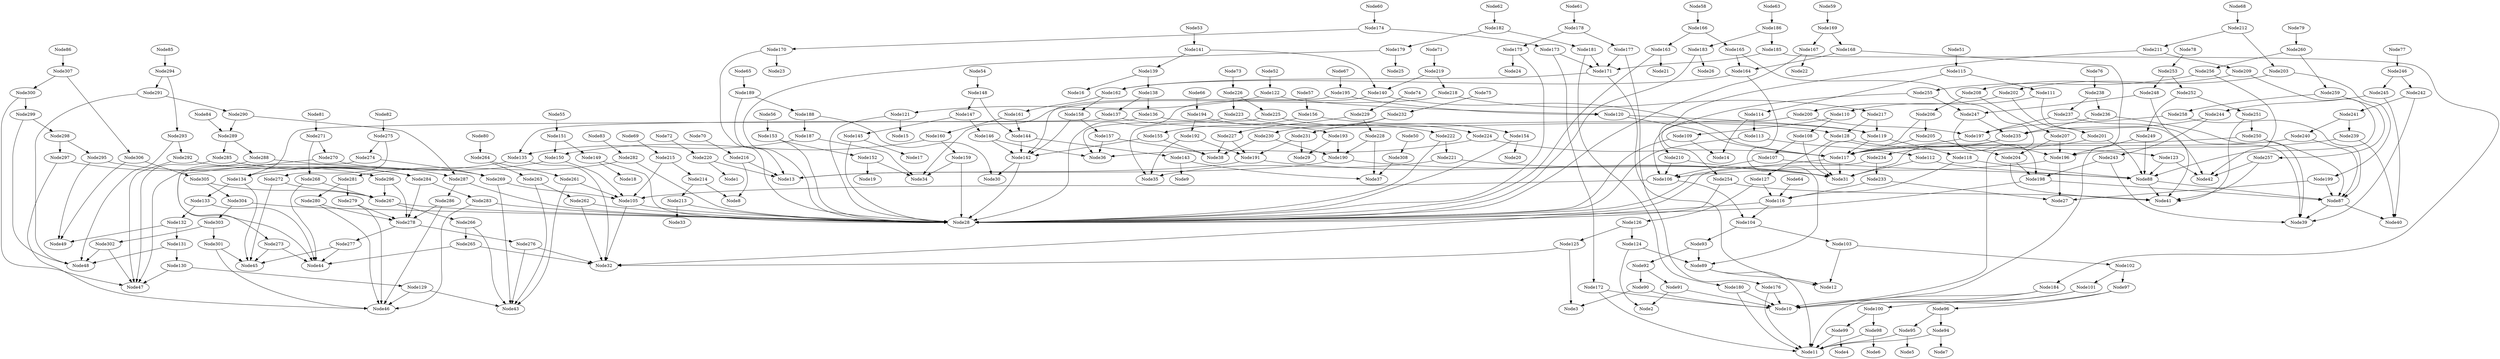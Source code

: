 # Network structure generated by ABC

digraph network {

Node50 -> Node308 [style = solid];
Node51 -> Node115 [style = solid];
Node52 -> Node122 [style = solid];
Node53 -> Node141 [style = solid];
Node54 -> Node148 [style = solid];
Node55 -> Node151 [style = solid];
Node56 -> Node153 [style = solid];
Node57 -> Node156 [style = solid];
Node58 -> Node166 [style = solid];
Node59 -> Node169 [style = solid];
Node60 -> Node174 [style = solid];
Node61 -> Node178 [style = solid];
Node62 -> Node182 [style = solid];
Node63 -> Node186 [style = solid];
Node64 -> Node116 [style = solid];
Node65 -> Node189 [style = solid];
Node66 -> Node194 [style = solid];
Node67 -> Node195 [style = solid];
Node68 -> Node212 [style = solid];
Node69 -> Node215 [style = solid];
Node70 -> Node216 [style = solid];
Node71 -> Node219 [style = solid];
Node72 -> Node220 [style = solid];
Node73 -> Node226 [style = solid];
Node74 -> Node229 [style = solid];
Node75 -> Node232 [style = solid];
Node76 -> Node238 [style = solid];
Node77 -> Node246 [style = solid];
Node78 -> Node253 [style = solid];
Node79 -> Node260 [style = solid];
Node80 -> Node264 [style = solid];
Node81 -> Node271 [style = solid];
Node82 -> Node275 [style = solid];
Node83 -> Node282 [style = solid];
Node84 -> Node289 [style = solid];
Node85 -> Node294 [style = solid];
Node86 -> Node307 [style = solid];
Node87 -> Node39 [style = solid];
Node87 -> Node40 [style = solid];
Node88 -> Node41 [style = solid];
Node88 -> Node87 [style = solid];
Node89 -> Node11 [style = solid];
Node89 -> Node12 [style = solid];
Node90 -> Node3 [style = solid];
Node90 -> Node10 [style = solid];
Node91 -> Node2 [style = solid];
Node91 -> Node10 [style = solid];
Node92 -> Node90 [style = solid];
Node92 -> Node91 [style = solid];
Node93 -> Node89 [style = solid];
Node93 -> Node92 [style = solid];
Node94 -> Node7 [style = solid];
Node94 -> Node11 [style = solid];
Node95 -> Node5 [style = solid];
Node95 -> Node11 [style = solid];
Node96 -> Node94 [style = solid];
Node96 -> Node95 [style = solid];
Node97 -> Node10 [style = solid];
Node97 -> Node96 [style = solid];
Node98 -> Node6 [style = solid];
Node98 -> Node11 [style = solid];
Node99 -> Node4 [style = solid];
Node99 -> Node11 [style = solid];
Node100 -> Node98 [style = solid];
Node100 -> Node99 [style = solid];
Node101 -> Node10 [style = solid];
Node101 -> Node100 [style = solid];
Node102 -> Node97 [style = solid];
Node102 -> Node101 [style = solid];
Node103 -> Node12 [style = solid];
Node103 -> Node102 [style = solid];
Node104 -> Node93 [style = solid];
Node104 -> Node103 [style = solid];
Node105 -> Node28 [style = solid];
Node105 -> Node32 [style = solid];
Node106 -> Node104 [style = solid];
Node106 -> Node105 [style = solid];
Node107 -> Node88 [style = solid];
Node107 -> Node106 [style = solid];
Node108 -> Node31 [style = solid];
Node108 -> Node107 [style = solid];
Node109 -> Node14 [style = solid];
Node109 -> Node28 [style = solid];
Node110 -> Node108 [style = solid];
Node110 -> Node109 [style = solid];
Node111 -> Node42 [style = solid];
Node111 -> Node110 [style = solid];
Node112 -> Node31 [style = solid];
Node112 -> Node88 [style = solid];
Node113 -> Node28 [style = solid];
Node113 -> Node112 [style = solid];
Node114 -> Node14 [style = solid];
Node114 -> Node113 [style = solid];
Node115 -> Node111 [style = solid];
Node115 -> Node114 [style = solid];
Node116 -> Node32 [style = solid];
Node116 -> Node104 [style = solid];
Node117 -> Node28 [style = solid];
Node117 -> Node31 [style = solid];
Node118 -> Node88 [style = solid];
Node118 -> Node116 [style = solid];
Node119 -> Node117 [style = solid];
Node119 -> Node118 [style = solid];
Node120 -> Node117 [style = solid];
Node120 -> Node119 [style = solid];
Node121 -> Node15 [style = solid];
Node121 -> Node28 [style = solid];
Node122 -> Node120 [style = solid];
Node122 -> Node121 [style = solid];
Node123 -> Node42 [style = solid];
Node123 -> Node88 [style = solid];
Node124 -> Node2 [style = solid];
Node124 -> Node89 [style = solid];
Node125 -> Node3 [style = solid];
Node125 -> Node32 [style = solid];
Node126 -> Node124 [style = solid];
Node126 -> Node125 [style = solid];
Node127 -> Node116 [style = solid];
Node127 -> Node126 [style = solid];
Node128 -> Node123 [style = solid];
Node128 -> Node127 [style = solid];
Node129 -> Node43 [style = solid];
Node129 -> Node46 [style = solid];
Node130 -> Node47 [style = solid];
Node130 -> Node129 [style = solid];
Node131 -> Node48 [style = solid];
Node131 -> Node130 [style = solid];
Node132 -> Node49 [style = solid];
Node132 -> Node131 [style = solid];
Node133 -> Node44 [style = solid];
Node133 -> Node132 [style = solid];
Node134 -> Node45 [style = solid];
Node134 -> Node133 [style = solid];
Node135 -> Node32 [style = solid];
Node135 -> Node134 [style = solid];
Node136 -> Node119 [style = solid];
Node136 -> Node135 [style = solid];
Node137 -> Node128 [style = solid];
Node137 -> Node134 [style = solid];
Node138 -> Node136 [style = solid];
Node138 -> Node137 [style = solid];
Node139 -> Node16 [style = solid];
Node139 -> Node138 [style = solid];
Node140 -> Node28 [style = solid];
Node140 -> Node117 [style = solid];
Node141 -> Node139 [style = solid];
Node141 -> Node140 [style = solid];
Node142 -> Node28 [style = solid];
Node142 -> Node30 [style = solid];
Node143 -> Node9 [style = solid];
Node143 -> Node37 [style = solid];
Node144 -> Node142 [style = solid];
Node144 -> Node143 [style = solid];
Node145 -> Node17 [style = solid];
Node145 -> Node28 [style = solid];
Node146 -> Node36 [style = solid];
Node146 -> Node142 [style = solid];
Node147 -> Node145 [style = solid];
Node147 -> Node146 [style = solid];
Node148 -> Node144 [style = solid];
Node148 -> Node147 [style = solid];
Node149 -> Node18 [style = solid];
Node149 -> Node28 [style = solid];
Node150 -> Node105 [style = solid];
Node150 -> Node134 [style = solid];
Node151 -> Node149 [style = solid];
Node151 -> Node150 [style = solid];
Node152 -> Node19 [style = solid];
Node152 -> Node34 [style = solid];
Node153 -> Node28 [style = solid];
Node153 -> Node152 [style = solid];
Node154 -> Node20 [style = solid];
Node154 -> Node28 [style = solid];
Node155 -> Node38 [style = solid];
Node155 -> Node142 [style = solid];
Node156 -> Node154 [style = solid];
Node156 -> Node155 [style = solid];
Node157 -> Node36 [style = solid];
Node157 -> Node38 [style = solid];
Node158 -> Node142 [style = solid];
Node158 -> Node157 [style = solid];
Node159 -> Node28 [style = solid];
Node159 -> Node34 [style = solid];
Node160 -> Node150 [style = solid];
Node160 -> Node159 [style = solid];
Node161 -> Node144 [style = solid];
Node161 -> Node160 [style = solid];
Node162 -> Node158 [style = solid];
Node162 -> Node161 [style = solid];
Node163 -> Node21 [style = solid];
Node163 -> Node28 [style = solid];
Node164 -> Node89 [style = solid];
Node164 -> Node162 [style = solid];
Node165 -> Node10 [style = solid];
Node165 -> Node164 [style = solid];
Node166 -> Node163 [style = solid];
Node166 -> Node165 [style = solid];
Node167 -> Node22 [style = solid];
Node167 -> Node28 [style = solid];
Node168 -> Node10 [style = solid];
Node168 -> Node164 [style = solid];
Node169 -> Node167 [style = solid];
Node169 -> Node168 [style = solid];
Node170 -> Node23 [style = solid];
Node170 -> Node28 [style = solid];
Node171 -> Node12 [style = solid];
Node171 -> Node162 [style = solid];
Node172 -> Node10 [style = solid];
Node172 -> Node11 [style = solid];
Node173 -> Node171 [style = solid];
Node173 -> Node172 [style = solid];
Node174 -> Node170 [style = solid];
Node174 -> Node173 [style = solid];
Node175 -> Node24 [style = solid];
Node175 -> Node28 [style = solid];
Node176 -> Node10 [style = solid];
Node176 -> Node11 [style = solid];
Node177 -> Node171 [style = solid];
Node177 -> Node176 [style = solid];
Node178 -> Node175 [style = solid];
Node178 -> Node177 [style = solid];
Node179 -> Node25 [style = solid];
Node179 -> Node28 [style = solid];
Node180 -> Node10 [style = solid];
Node180 -> Node11 [style = solid];
Node181 -> Node171 [style = solid];
Node181 -> Node180 [style = solid];
Node182 -> Node179 [style = solid];
Node182 -> Node181 [style = solid];
Node183 -> Node26 [style = solid];
Node183 -> Node28 [style = solid];
Node184 -> Node10 [style = solid];
Node184 -> Node11 [style = solid];
Node185 -> Node171 [style = solid];
Node185 -> Node184 [style = solid];
Node186 -> Node183 [style = solid];
Node186 -> Node185 [style = solid];
Node187 -> Node34 [style = solid];
Node187 -> Node135 [style = solid];
Node188 -> Node30 [style = solid];
Node188 -> Node187 [style = solid];
Node189 -> Node13 [style = solid];
Node189 -> Node188 [style = solid];
Node190 -> Node13 [style = solid];
Node190 -> Node31 [style = solid];
Node191 -> Node13 [style = solid];
Node191 -> Node31 [style = solid];
Node192 -> Node35 [style = solid];
Node192 -> Node191 [style = solid];
Node193 -> Node29 [style = solid];
Node193 -> Node190 [style = solid];
Node194 -> Node192 [style = solid];
Node194 -> Node193 [style = solid];
Node195 -> Node120 [style = solid];
Node195 -> Node142 [style = solid];
Node196 -> Node27 [style = solid];
Node196 -> Node106 [style = solid];
Node197 -> Node117 [style = solid];
Node197 -> Node196 [style = solid];
Node198 -> Node28 [style = solid];
Node198 -> Node87 [style = solid];
Node199 -> Node27 [style = solid];
Node199 -> Node87 [style = solid];
Node200 -> Node106 [style = solid];
Node200 -> Node197 [style = solid];
Node201 -> Node88 [style = solid];
Node201 -> Node117 [style = solid];
Node202 -> Node200 [style = solid];
Node202 -> Node201 [style = solid];
Node203 -> Node199 [style = solid];
Node203 -> Node202 [style = solid];
Node204 -> Node41 [style = solid];
Node204 -> Node198 [style = solid];
Node205 -> Node117 [style = solid];
Node205 -> Node204 [style = solid];
Node206 -> Node31 [style = solid];
Node206 -> Node205 [style = solid];
Node207 -> Node196 [style = solid];
Node207 -> Node204 [style = solid];
Node208 -> Node206 [style = solid];
Node208 -> Node207 [style = solid];
Node209 -> Node88 [style = solid];
Node209 -> Node208 [style = solid];
Node210 -> Node31 [style = solid];
Node210 -> Node106 [style = solid];
Node211 -> Node209 [style = solid];
Node211 -> Node210 [style = solid];
Node212 -> Node203 [style = solid];
Node212 -> Node211 [style = solid];
Node213 -> Node28 [style = solid];
Node213 -> Node33 [style = solid];
Node214 -> Node8 [style = solid];
Node214 -> Node213 [style = solid];
Node215 -> Node105 [style = solid];
Node215 -> Node214 [style = solid];
Node216 -> Node8 [style = solid];
Node216 -> Node13 [style = solid];
Node217 -> Node119 [style = solid];
Node217 -> Node128 [style = solid];
Node218 -> Node34 [style = solid];
Node218 -> Node217 [style = solid];
Node219 -> Node140 [style = solid];
Node219 -> Node218 [style = solid];
Node220 -> Node1 [style = solid];
Node220 -> Node13 [style = solid];
Node221 -> Node31 [style = solid];
Node221 -> Node35 [style = solid];
Node222 -> Node28 [style = solid];
Node222 -> Node221 [style = solid];
Node223 -> Node36 [style = solid];
Node223 -> Node222 [style = solid];
Node224 -> Node36 [style = solid];
Node224 -> Node117 [style = solid];
Node225 -> Node35 [style = solid];
Node225 -> Node224 [style = solid];
Node226 -> Node223 [style = solid];
Node226 -> Node225 [style = solid];
Node227 -> Node38 [style = solid];
Node227 -> Node191 [style = solid];
Node228 -> Node37 [style = solid];
Node228 -> Node190 [style = solid];
Node229 -> Node227 [style = solid];
Node229 -> Node228 [style = solid];
Node230 -> Node38 [style = solid];
Node230 -> Node190 [style = solid];
Node231 -> Node29 [style = solid];
Node231 -> Node191 [style = solid];
Node232 -> Node230 [style = solid];
Node232 -> Node231 [style = solid];
Node233 -> Node27 [style = solid];
Node233 -> Node116 [style = solid];
Node234 -> Node28 [style = solid];
Node234 -> Node233 [style = solid];
Node235 -> Node31 [style = solid];
Node235 -> Node234 [style = solid];
Node236 -> Node39 [style = solid];
Node236 -> Node235 [style = solid];
Node237 -> Node39 [style = solid];
Node237 -> Node197 [style = solid];
Node238 -> Node236 [style = solid];
Node238 -> Node237 [style = solid];
Node239 -> Node40 [style = solid];
Node239 -> Node196 [style = solid];
Node240 -> Node87 [style = solid];
Node240 -> Node117 [style = solid];
Node241 -> Node239 [style = solid];
Node241 -> Node240 [style = solid];
Node242 -> Node39 [style = solid];
Node242 -> Node241 [style = solid];
Node243 -> Node39 [style = solid];
Node243 -> Node198 [style = solid];
Node244 -> Node235 [style = solid];
Node244 -> Node243 [style = solid];
Node245 -> Node40 [style = solid];
Node245 -> Node244 [style = solid];
Node246 -> Node242 [style = solid];
Node246 -> Node245 [style = solid];
Node247 -> Node198 [style = solid];
Node247 -> Node235 [style = solid];
Node248 -> Node41 [style = solid];
Node248 -> Node247 [style = solid];
Node249 -> Node88 [style = solid];
Node249 -> Node196 [style = solid];
Node250 -> Node87 [style = solid];
Node250 -> Node117 [style = solid];
Node251 -> Node41 [style = solid];
Node251 -> Node250 [style = solid];
Node252 -> Node249 [style = solid];
Node252 -> Node251 [style = solid];
Node253 -> Node248 [style = solid];
Node253 -> Node252 [style = solid];
Node254 -> Node28 [style = solid];
Node254 -> Node41 [style = solid];
Node255 -> Node247 [style = solid];
Node255 -> Node254 [style = solid];
Node256 -> Node42 [style = solid];
Node256 -> Node255 [style = solid];
Node257 -> Node41 [style = solid];
Node257 -> Node42 [style = solid];
Node258 -> Node87 [style = solid];
Node258 -> Node197 [style = solid];
Node259 -> Node257 [style = solid];
Node259 -> Node258 [style = solid];
Node260 -> Node256 [style = solid];
Node260 -> Node259 [style = solid];
Node261 -> Node43 [style = solid];
Node261 -> Node105 [style = solid];
Node262 -> Node28 [style = solid];
Node262 -> Node32 [style = solid];
Node263 -> Node43 [style = solid];
Node263 -> Node262 [style = solid];
Node264 -> Node261 [style = solid];
Node264 -> Node263 [style = solid];
Node265 -> Node32 [style = solid];
Node265 -> Node44 [style = solid];
Node266 -> Node43 [style = solid];
Node266 -> Node265 [style = solid];
Node267 -> Node28 [style = solid];
Node267 -> Node266 [style = solid];
Node268 -> Node44 [style = solid];
Node268 -> Node267 [style = solid];
Node269 -> Node43 [style = solid];
Node269 -> Node105 [style = solid];
Node270 -> Node44 [style = solid];
Node270 -> Node269 [style = solid];
Node271 -> Node268 [style = solid];
Node271 -> Node270 [style = solid];
Node272 -> Node45 [style = solid];
Node272 -> Node267 [style = solid];
Node273 -> Node44 [style = solid];
Node273 -> Node45 [style = solid];
Node274 -> Node269 [style = solid];
Node274 -> Node273 [style = solid];
Node275 -> Node272 [style = solid];
Node275 -> Node274 [style = solid];
Node276 -> Node32 [style = solid];
Node276 -> Node43 [style = solid];
Node277 -> Node44 [style = solid];
Node277 -> Node45 [style = solid];
Node278 -> Node276 [style = solid];
Node278 -> Node277 [style = solid];
Node279 -> Node46 [style = solid];
Node279 -> Node278 [style = solid];
Node280 -> Node46 [style = solid];
Node280 -> Node278 [style = solid];
Node281 -> Node279 [style = solid];
Node281 -> Node280 [style = solid];
Node282 -> Node28 [style = solid];
Node282 -> Node281 [style = solid];
Node283 -> Node28 [style = solid];
Node283 -> Node46 [style = solid];
Node284 -> Node278 [style = solid];
Node284 -> Node283 [style = solid];
Node285 -> Node47 [style = solid];
Node285 -> Node284 [style = solid];
Node286 -> Node46 [style = solid];
Node286 -> Node278 [style = solid];
Node287 -> Node28 [style = solid];
Node287 -> Node286 [style = solid];
Node288 -> Node47 [style = solid];
Node288 -> Node287 [style = solid];
Node289 -> Node285 [style = solid];
Node289 -> Node288 [style = solid];
Node290 -> Node287 [style = solid];
Node290 -> Node289 [style = solid];
Node291 -> Node48 [style = solid];
Node291 -> Node290 [style = solid];
Node292 -> Node47 [style = solid];
Node292 -> Node284 [style = solid];
Node293 -> Node48 [style = solid];
Node293 -> Node292 [style = solid];
Node294 -> Node291 [style = solid];
Node294 -> Node293 [style = solid];
Node295 -> Node49 [style = solid];
Node295 -> Node284 [style = solid];
Node296 -> Node267 [style = solid];
Node296 -> Node278 [style = solid];
Node297 -> Node46 [style = solid];
Node297 -> Node296 [style = solid];
Node298 -> Node295 [style = solid];
Node298 -> Node297 [style = solid];
Node299 -> Node48 [style = solid];
Node299 -> Node298 [style = solid];
Node300 -> Node47 [style = solid];
Node300 -> Node299 [style = solid];
Node301 -> Node45 [style = solid];
Node301 -> Node46 [style = solid];
Node302 -> Node47 [style = solid];
Node302 -> Node48 [style = solid];
Node303 -> Node301 [style = solid];
Node303 -> Node302 [style = solid];
Node304 -> Node28 [style = solid];
Node304 -> Node303 [style = solid];
Node305 -> Node267 [style = solid];
Node305 -> Node304 [style = solid];
Node306 -> Node49 [style = solid];
Node306 -> Node305 [style = solid];
Node307 -> Node300 [style = solid];
Node307 -> Node306 [style = solid];
Node308 -> Node37 [style = solid];
}

